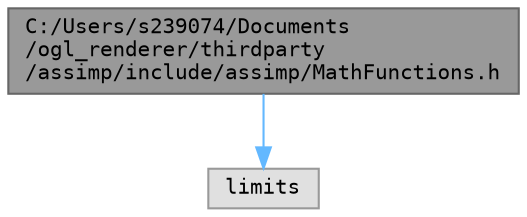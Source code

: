 digraph "C:/Users/s239074/Documents/ogl_renderer/thirdparty/assimp/include/assimp/MathFunctions.h"
{
 // LATEX_PDF_SIZE
  bgcolor="transparent";
  edge [fontname=Terminal,fontsize=10,labelfontname=Helvetica,labelfontsize=10];
  node [fontname=Terminal,fontsize=10,shape=box,height=0.2,width=0.4];
  Node1 [label="C:/Users/s239074/Documents\l/ogl_renderer/thirdparty\l/assimp/include/assimp/MathFunctions.h",height=0.2,width=0.4,color="gray40", fillcolor="grey60", style="filled", fontcolor="black",tooltip="Implementation of math utility functions."];
  Node1 -> Node2 [color="steelblue1",style="solid"];
  Node2 [label="limits",height=0.2,width=0.4,color="grey60", fillcolor="#E0E0E0", style="filled",tooltip=" "];
}
